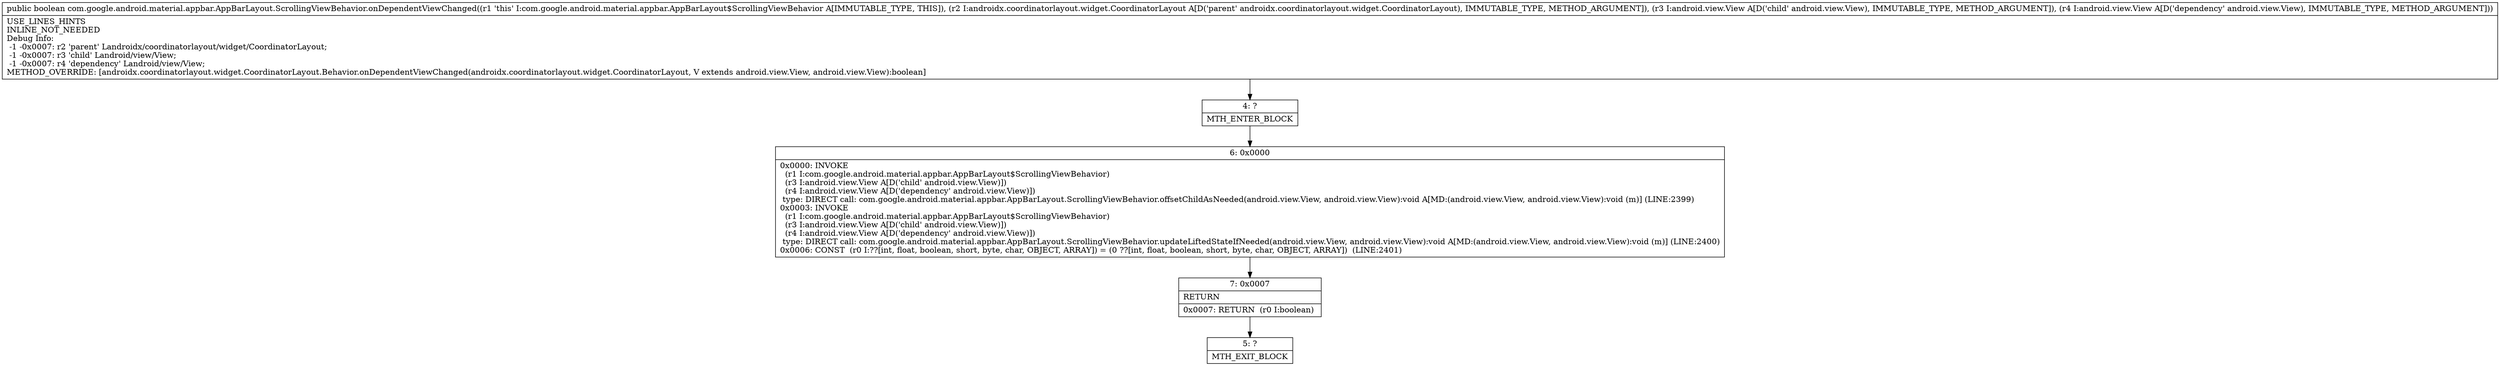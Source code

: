digraph "CFG forcom.google.android.material.appbar.AppBarLayout.ScrollingViewBehavior.onDependentViewChanged(Landroidx\/coordinatorlayout\/widget\/CoordinatorLayout;Landroid\/view\/View;Landroid\/view\/View;)Z" {
Node_4 [shape=record,label="{4\:\ ?|MTH_ENTER_BLOCK\l}"];
Node_6 [shape=record,label="{6\:\ 0x0000|0x0000: INVOKE  \l  (r1 I:com.google.android.material.appbar.AppBarLayout$ScrollingViewBehavior)\l  (r3 I:android.view.View A[D('child' android.view.View)])\l  (r4 I:android.view.View A[D('dependency' android.view.View)])\l type: DIRECT call: com.google.android.material.appbar.AppBarLayout.ScrollingViewBehavior.offsetChildAsNeeded(android.view.View, android.view.View):void A[MD:(android.view.View, android.view.View):void (m)] (LINE:2399)\l0x0003: INVOKE  \l  (r1 I:com.google.android.material.appbar.AppBarLayout$ScrollingViewBehavior)\l  (r3 I:android.view.View A[D('child' android.view.View)])\l  (r4 I:android.view.View A[D('dependency' android.view.View)])\l type: DIRECT call: com.google.android.material.appbar.AppBarLayout.ScrollingViewBehavior.updateLiftedStateIfNeeded(android.view.View, android.view.View):void A[MD:(android.view.View, android.view.View):void (m)] (LINE:2400)\l0x0006: CONST  (r0 I:??[int, float, boolean, short, byte, char, OBJECT, ARRAY]) = (0 ??[int, float, boolean, short, byte, char, OBJECT, ARRAY])  (LINE:2401)\l}"];
Node_7 [shape=record,label="{7\:\ 0x0007|RETURN\l|0x0007: RETURN  (r0 I:boolean) \l}"];
Node_5 [shape=record,label="{5\:\ ?|MTH_EXIT_BLOCK\l}"];
MethodNode[shape=record,label="{public boolean com.google.android.material.appbar.AppBarLayout.ScrollingViewBehavior.onDependentViewChanged((r1 'this' I:com.google.android.material.appbar.AppBarLayout$ScrollingViewBehavior A[IMMUTABLE_TYPE, THIS]), (r2 I:androidx.coordinatorlayout.widget.CoordinatorLayout A[D('parent' androidx.coordinatorlayout.widget.CoordinatorLayout), IMMUTABLE_TYPE, METHOD_ARGUMENT]), (r3 I:android.view.View A[D('child' android.view.View), IMMUTABLE_TYPE, METHOD_ARGUMENT]), (r4 I:android.view.View A[D('dependency' android.view.View), IMMUTABLE_TYPE, METHOD_ARGUMENT]))  | USE_LINES_HINTS\lINLINE_NOT_NEEDED\lDebug Info:\l  \-1 \-0x0007: r2 'parent' Landroidx\/coordinatorlayout\/widget\/CoordinatorLayout;\l  \-1 \-0x0007: r3 'child' Landroid\/view\/View;\l  \-1 \-0x0007: r4 'dependency' Landroid\/view\/View;\lMETHOD_OVERRIDE: [androidx.coordinatorlayout.widget.CoordinatorLayout.Behavior.onDependentViewChanged(androidx.coordinatorlayout.widget.CoordinatorLayout, V extends android.view.View, android.view.View):boolean]\l}"];
MethodNode -> Node_4;Node_4 -> Node_6;
Node_6 -> Node_7;
Node_7 -> Node_5;
}

